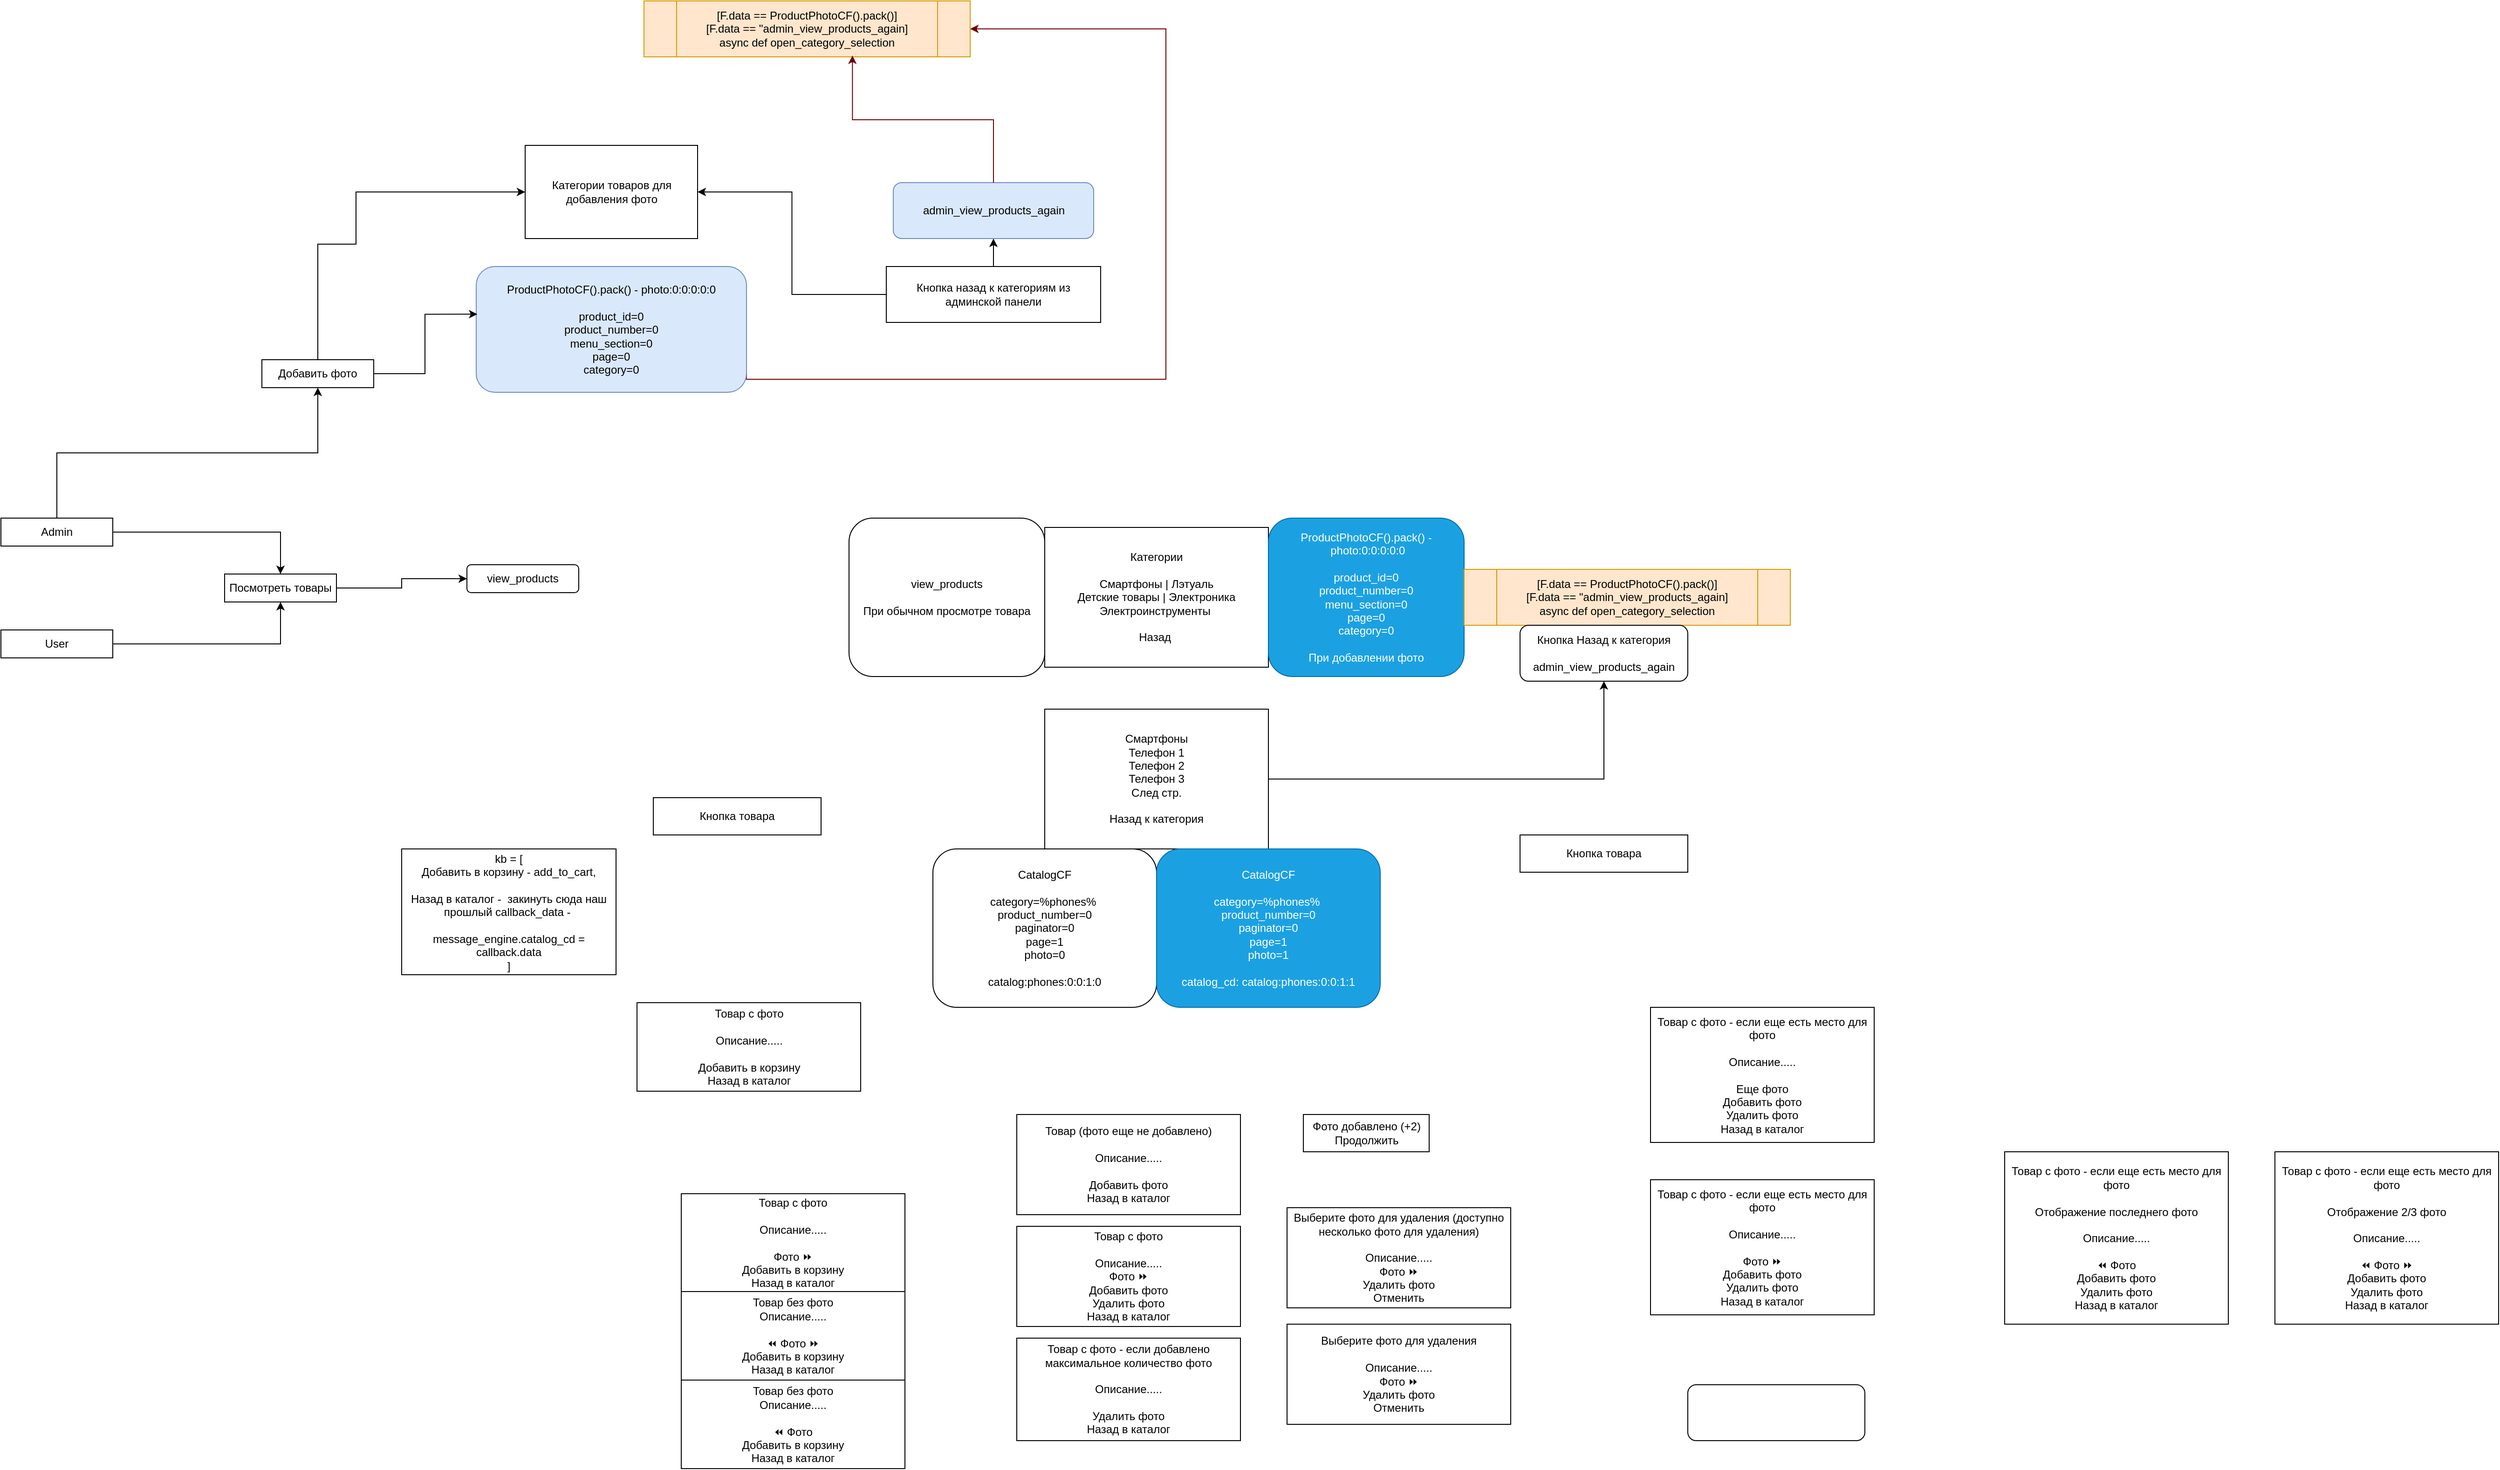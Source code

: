 <mxfile version="24.0.7" type="github">
  <diagram name="Page-1" id="b520641d-4fe3-3701-9064-5fc419738815">
    <mxGraphModel dx="1105" dy="1430" grid="1" gridSize="10" guides="1" tooltips="1" connect="1" arrows="1" fold="1" page="1" pageScale="1" pageWidth="1100" pageHeight="850" background="none" math="0" shadow="0">
      <root>
        <mxCell id="0" />
        <mxCell id="1" parent="0" />
        <mxCell id="ZS3xe6GgBJdOie5ZOIFw-5" style="edgeStyle=orthogonalEdgeStyle;rounded=0;orthogonalLoop=1;jettySize=auto;html=1;entryX=0.5;entryY=0;entryDx=0;entryDy=0;" edge="1" parent="1" source="ZS3xe6GgBJdOie5ZOIFw-1" target="ZS3xe6GgBJdOie5ZOIFw-3">
          <mxGeometry relative="1" as="geometry" />
        </mxCell>
        <mxCell id="ZS3xe6GgBJdOie5ZOIFw-10" style="edgeStyle=orthogonalEdgeStyle;rounded=0;orthogonalLoop=1;jettySize=auto;html=1;exitX=0.5;exitY=0;exitDx=0;exitDy=0;" edge="1" parent="1" source="ZS3xe6GgBJdOie5ZOIFw-1" target="ZS3xe6GgBJdOie5ZOIFw-4">
          <mxGeometry relative="1" as="geometry" />
        </mxCell>
        <mxCell id="ZS3xe6GgBJdOie5ZOIFw-1" value="Admin" style="rounded=0;whiteSpace=wrap;html=1;" vertex="1" parent="1">
          <mxGeometry x="70" y="70" width="120" height="30" as="geometry" />
        </mxCell>
        <mxCell id="ZS3xe6GgBJdOie5ZOIFw-7" style="edgeStyle=orthogonalEdgeStyle;rounded=0;orthogonalLoop=1;jettySize=auto;html=1;exitX=1;exitY=0.5;exitDx=0;exitDy=0;entryX=0.5;entryY=1;entryDx=0;entryDy=0;" edge="1" parent="1" source="ZS3xe6GgBJdOie5ZOIFw-2" target="ZS3xe6GgBJdOie5ZOIFw-3">
          <mxGeometry relative="1" as="geometry" />
        </mxCell>
        <mxCell id="ZS3xe6GgBJdOie5ZOIFw-2" value="User" style="rounded=0;whiteSpace=wrap;html=1;" vertex="1" parent="1">
          <mxGeometry x="70" y="190" width="120" height="30" as="geometry" />
        </mxCell>
        <mxCell id="ZS3xe6GgBJdOie5ZOIFw-14" style="edgeStyle=orthogonalEdgeStyle;rounded=0;orthogonalLoop=1;jettySize=auto;html=1;entryX=0;entryY=0.5;entryDx=0;entryDy=0;" edge="1" parent="1" source="ZS3xe6GgBJdOie5ZOIFw-3" target="ZS3xe6GgBJdOie5ZOIFw-8">
          <mxGeometry relative="1" as="geometry" />
        </mxCell>
        <mxCell id="ZS3xe6GgBJdOie5ZOIFw-3" value="Посмотреть товары" style="rounded=0;whiteSpace=wrap;html=1;" vertex="1" parent="1">
          <mxGeometry x="310" y="130" width="120" height="30" as="geometry" />
        </mxCell>
        <mxCell id="ZS3xe6GgBJdOie5ZOIFw-17" style="edgeStyle=orthogonalEdgeStyle;rounded=0;orthogonalLoop=1;jettySize=auto;html=1;exitX=0.5;exitY=0;exitDx=0;exitDy=0;" edge="1" parent="1" source="ZS3xe6GgBJdOie5ZOIFw-4" target="ZS3xe6GgBJdOie5ZOIFw-16">
          <mxGeometry relative="1" as="geometry">
            <mxPoint x="450" y="-350" as="targetPoint" />
            <Array as="points">
              <mxPoint x="410" y="-224" />
              <mxPoint x="451" y="-224" />
              <mxPoint x="451" y="-280" />
            </Array>
          </mxGeometry>
        </mxCell>
        <mxCell id="ZS3xe6GgBJdOie5ZOIFw-4" value="Добавить фото" style="rounded=0;whiteSpace=wrap;html=1;" vertex="1" parent="1">
          <mxGeometry x="350" y="-100" width="120" height="30" as="geometry" />
        </mxCell>
        <mxCell id="ZS3xe6GgBJdOie5ZOIFw-8" value="view_products" style="rounded=1;whiteSpace=wrap;html=1;" vertex="1" parent="1">
          <mxGeometry x="570" y="120" width="120" height="30" as="geometry" />
        </mxCell>
        <mxCell id="ZS3xe6GgBJdOie5ZOIFw-23" style="edgeStyle=orthogonalEdgeStyle;rounded=0;orthogonalLoop=1;jettySize=auto;html=1;exitX=1;exitY=0.5;exitDx=0;exitDy=0;entryX=1;entryY=0.5;entryDx=0;entryDy=0;fillColor=#a20025;strokeColor=#6F0000;" edge="1" parent="1" source="ZS3xe6GgBJdOie5ZOIFw-11" target="ZS3xe6GgBJdOie5ZOIFw-18">
          <mxGeometry relative="1" as="geometry">
            <mxPoint x="1310" y="-450" as="targetPoint" />
            <Array as="points">
              <mxPoint x="870" y="-79" />
              <mxPoint x="1320" y="-79" />
              <mxPoint x="1320" y="-455" />
            </Array>
          </mxGeometry>
        </mxCell>
        <mxCell id="ZS3xe6GgBJdOie5ZOIFw-11" value="ProductPhotoCF().pack() -&amp;nbsp;photo:0:0:0:0:0&lt;div&gt;&lt;br&gt;&lt;/div&gt;&lt;div&gt;product_id=0&lt;/div&gt;&lt;div&gt;product_number=0&lt;/div&gt;&lt;div&gt;menu_section=0&lt;/div&gt;&lt;div&gt;page=0&lt;/div&gt;&lt;div&gt;category=0&lt;/div&gt;" style="rounded=1;whiteSpace=wrap;html=1;fillColor=#dae8fc;strokeColor=#6c8ebf;" vertex="1" parent="1">
          <mxGeometry x="580" y="-200" width="290" height="135" as="geometry" />
        </mxCell>
        <mxCell id="ZS3xe6GgBJdOie5ZOIFw-13" style="edgeStyle=orthogonalEdgeStyle;rounded=0;orthogonalLoop=1;jettySize=auto;html=1;exitX=1;exitY=0.5;exitDx=0;exitDy=0;entryX=0.004;entryY=0.379;entryDx=0;entryDy=0;entryPerimeter=0;" edge="1" parent="1" source="ZS3xe6GgBJdOie5ZOIFw-4" target="ZS3xe6GgBJdOie5ZOIFw-11">
          <mxGeometry relative="1" as="geometry" />
        </mxCell>
        <mxCell id="ZS3xe6GgBJdOie5ZOIFw-20" style="edgeStyle=orthogonalEdgeStyle;rounded=0;orthogonalLoop=1;jettySize=auto;html=1;entryX=0.5;entryY=1;entryDx=0;entryDy=0;" edge="1" parent="1" source="ZS3xe6GgBJdOie5ZOIFw-15" target="ZS3xe6GgBJdOie5ZOIFw-19">
          <mxGeometry relative="1" as="geometry" />
        </mxCell>
        <mxCell id="ZS3xe6GgBJdOie5ZOIFw-21" style="edgeStyle=orthogonalEdgeStyle;rounded=0;orthogonalLoop=1;jettySize=auto;html=1;exitX=0;exitY=0.5;exitDx=0;exitDy=0;entryX=1;entryY=0.5;entryDx=0;entryDy=0;" edge="1" parent="1" source="ZS3xe6GgBJdOie5ZOIFw-15" target="ZS3xe6GgBJdOie5ZOIFw-16">
          <mxGeometry relative="1" as="geometry" />
        </mxCell>
        <mxCell id="ZS3xe6GgBJdOie5ZOIFw-15" value="Кнопка назад к категориям из админской панели" style="rounded=0;whiteSpace=wrap;html=1;" vertex="1" parent="1">
          <mxGeometry x="1020" y="-200" width="230" height="60" as="geometry" />
        </mxCell>
        <mxCell id="ZS3xe6GgBJdOie5ZOIFw-16" value="Категории товаров для добавления фото" style="rounded=0;whiteSpace=wrap;html=1;" vertex="1" parent="1">
          <mxGeometry x="632.5" y="-330" width="185" height="100" as="geometry" />
        </mxCell>
        <mxCell id="ZS3xe6GgBJdOie5ZOIFw-18" value="&lt;div&gt;[F.data == ProductPhotoCF().pack()]&lt;/div&gt;&lt;div&gt;[F.data == &quot;admin_view_products_again]&lt;/div&gt;async def open_category_selection" style="shape=process;whiteSpace=wrap;html=1;backgroundOutline=1;fillColor=#ffe6cc;strokeColor=#d79b00;" vertex="1" parent="1">
          <mxGeometry x="760" y="-485" width="350" height="60" as="geometry" />
        </mxCell>
        <mxCell id="ZS3xe6GgBJdOie5ZOIFw-19" value="admin_view_products_again" style="rounded=1;whiteSpace=wrap;html=1;fillColor=#dae8fc;strokeColor=#6c8ebf;" vertex="1" parent="1">
          <mxGeometry x="1027.5" y="-290" width="215" height="60" as="geometry" />
        </mxCell>
        <mxCell id="ZS3xe6GgBJdOie5ZOIFw-22" style="edgeStyle=orthogonalEdgeStyle;rounded=0;orthogonalLoop=1;jettySize=auto;html=1;entryX=0.639;entryY=0.977;entryDx=0;entryDy=0;entryPerimeter=0;fillColor=#a20025;strokeColor=#6F0000;" edge="1" parent="1" source="ZS3xe6GgBJdOie5ZOIFw-19" target="ZS3xe6GgBJdOie5ZOIFw-18">
          <mxGeometry relative="1" as="geometry" />
        </mxCell>
        <mxCell id="ZS3xe6GgBJdOie5ZOIFw-24" value="Категории&lt;div&gt;&lt;br&gt;&lt;/div&gt;&lt;div&gt;Смартфоны | Лэтуаль&lt;/div&gt;&lt;div&gt;Детские товары | Электроника&lt;/div&gt;&lt;div&gt;Электроинструменты&amp;nbsp;&lt;/div&gt;&lt;div&gt;&lt;br&gt;&lt;/div&gt;&lt;div&gt;Назад&amp;nbsp;&lt;/div&gt;" style="rounded=0;whiteSpace=wrap;html=1;" vertex="1" parent="1">
          <mxGeometry x="1190" y="80" width="240" height="150" as="geometry" />
        </mxCell>
        <mxCell id="ZS3xe6GgBJdOie5ZOIFw-25" value="ProductPhotoCF().pack() -&amp;nbsp;photo:0:0:0:0:0&lt;div&gt;&lt;br&gt;&lt;/div&gt;&lt;div&gt;product_id=0&lt;/div&gt;&lt;div&gt;product_number=0&lt;/div&gt;&lt;div&gt;menu_section=0&lt;/div&gt;&lt;div&gt;page=0&lt;/div&gt;&lt;div&gt;category=0&lt;/div&gt;&lt;div&gt;&lt;br&gt;&lt;/div&gt;&lt;div&gt;При добавлении фото&lt;/div&gt;" style="rounded=1;whiteSpace=wrap;html=1;fillColor=#1ba1e2;fontColor=#ffffff;strokeColor=#006EAF;" vertex="1" parent="1">
          <mxGeometry x="1430" y="70" width="210" height="170" as="geometry" />
        </mxCell>
        <mxCell id="ZS3xe6GgBJdOie5ZOIFw-26" value="view_products&lt;div&gt;&lt;br&gt;&lt;/div&gt;&lt;div&gt;При обычном просмотре товара&lt;/div&gt;" style="rounded=1;whiteSpace=wrap;html=1;" vertex="1" parent="1">
          <mxGeometry x="980" y="70" width="210" height="170" as="geometry" />
        </mxCell>
        <mxCell id="ZS3xe6GgBJdOie5ZOIFw-30" style="edgeStyle=orthogonalEdgeStyle;rounded=0;orthogonalLoop=1;jettySize=auto;html=1;" edge="1" parent="1" source="ZS3xe6GgBJdOie5ZOIFw-28" target="ZS3xe6GgBJdOie5ZOIFw-31">
          <mxGeometry relative="1" as="geometry">
            <mxPoint x="1570" y="350" as="targetPoint" />
          </mxGeometry>
        </mxCell>
        <mxCell id="ZS3xe6GgBJdOie5ZOIFw-28" value="Смартфоны&lt;div&gt;Телефон 1&lt;/div&gt;&lt;div&gt;Телефон 2&lt;/div&gt;&lt;div&gt;Телефон 3&lt;/div&gt;&lt;div&gt;След стр.&lt;/div&gt;&lt;div&gt;&amp;nbsp;&lt;/div&gt;&lt;div&gt;Назад к категория&lt;/div&gt;" style="rounded=0;whiteSpace=wrap;html=1;" vertex="1" parent="1">
          <mxGeometry x="1190" y="275" width="240" height="150" as="geometry" />
        </mxCell>
        <mxCell id="ZS3xe6GgBJdOie5ZOIFw-29" value="&lt;div&gt;[F.data == ProductPhotoCF().pack()]&lt;/div&gt;&lt;div&gt;[F.data == &quot;admin_view_products_again]&lt;/div&gt;async def open_category_selection" style="shape=process;whiteSpace=wrap;html=1;backgroundOutline=1;fillColor=#ffe6cc;strokeColor=#d79b00;" vertex="1" parent="1">
          <mxGeometry x="1640" y="125" width="350" height="60" as="geometry" />
        </mxCell>
        <mxCell id="ZS3xe6GgBJdOie5ZOIFw-31" value="&lt;div&gt;Кнопка Назад к категория&lt;/div&gt;&lt;div&gt;&lt;br&gt;&lt;/div&gt;admin_view_products_again" style="rounded=1;whiteSpace=wrap;html=1;" vertex="1" parent="1">
          <mxGeometry x="1700" y="185" width="180" height="60" as="geometry" />
        </mxCell>
        <mxCell id="ZS3xe6GgBJdOie5ZOIFw-32" value="CatalogCF&lt;div&gt;&lt;br&gt;&lt;/div&gt;&lt;div&gt;category=%phones%&amp;nbsp;&lt;/div&gt;&lt;div&gt;product_number=0&lt;/div&gt;&lt;div&gt;paginator=0&lt;/div&gt;&lt;div&gt;page=1&lt;/div&gt;&lt;div&gt;photo=0&lt;/div&gt;&lt;div&gt;&lt;br&gt;&lt;/div&gt;&lt;div&gt;catalog:phones:0:0:1:0&lt;br&gt;&lt;/div&gt;" style="rounded=1;whiteSpace=wrap;html=1;" vertex="1" parent="1">
          <mxGeometry x="1070" y="425" width="240" height="170" as="geometry" />
        </mxCell>
        <mxCell id="ZS3xe6GgBJdOie5ZOIFw-33" value="CatalogCF&lt;div&gt;&lt;br&gt;&lt;/div&gt;&lt;div&gt;category=%phones%&amp;nbsp;&lt;/div&gt;&lt;div&gt;product_number=0&lt;/div&gt;&lt;div&gt;paginator=0&lt;/div&gt;&lt;div&gt;page=1&lt;/div&gt;&lt;div&gt;photo=1&lt;/div&gt;&lt;div&gt;&lt;br&gt;&lt;/div&gt;&lt;div&gt;catalog_cd: catalog:phones:0:0:1:1&lt;br&gt;&lt;/div&gt;" style="rounded=1;whiteSpace=wrap;html=1;fillColor=#1ba1e2;fontColor=#ffffff;strokeColor=#006EAF;" vertex="1" parent="1">
          <mxGeometry x="1310" y="425" width="240" height="170" as="geometry" />
        </mxCell>
        <mxCell id="ZS3xe6GgBJdOie5ZOIFw-34" value="Товар без фото&lt;div&gt;Описание.....&lt;/div&gt;&lt;div&gt;&lt;br&gt;&lt;/div&gt;&lt;div&gt;⏪ Фото ⏩&lt;/div&gt;&lt;div&gt;Добавить в корзину&lt;/div&gt;&lt;div&gt;Назад в каталог&lt;/div&gt;" style="rounded=0;whiteSpace=wrap;html=1;" vertex="1" parent="1">
          <mxGeometry x="800" y="900" width="240" height="95" as="geometry" />
        </mxCell>
        <mxCell id="ZS3xe6GgBJdOie5ZOIFw-35" value="Товар с фото&lt;div&gt;&lt;br&gt;&lt;div&gt;Описание.....&lt;/div&gt;&lt;div&gt;&lt;br&gt;&lt;/div&gt;&lt;div&gt;Добавить в корзину&lt;/div&gt;&lt;div&gt;Назад в каталог&lt;/div&gt;&lt;/div&gt;" style="rounded=0;whiteSpace=wrap;html=1;" vertex="1" parent="1">
          <mxGeometry x="752.5" y="590" width="240" height="95" as="geometry" />
        </mxCell>
        <mxCell id="ZS3xe6GgBJdOie5ZOIFw-36" value="Товар с фото&lt;div&gt;&lt;br&gt;&lt;div&gt;Описание.....&lt;/div&gt;&lt;div&gt;Фото ⏩&lt;/div&gt;&lt;div&gt;Добавить фото&lt;/div&gt;&lt;div&gt;Удалить фото&lt;/div&gt;&lt;div&gt;Назад в каталог&lt;/div&gt;&lt;/div&gt;" style="rounded=0;whiteSpace=wrap;html=1;" vertex="1" parent="1">
          <mxGeometry x="1160" y="830" width="240" height="107.5" as="geometry" />
        </mxCell>
        <mxCell id="ZS3xe6GgBJdOie5ZOIFw-37" value="Товар с фото - если добавлено максимальное количество фото&lt;div&gt;&lt;br&gt;&lt;div&gt;Описание.....&lt;/div&gt;&lt;div&gt;&lt;br&gt;&lt;/div&gt;&lt;div&gt;Удалить фото&lt;/div&gt;&lt;div&gt;Назад в каталог&lt;/div&gt;&lt;/div&gt;" style="rounded=0;whiteSpace=wrap;html=1;" vertex="1" parent="1">
          <mxGeometry x="1160" y="950" width="240" height="110" as="geometry" />
        </mxCell>
        <mxCell id="ZS3xe6GgBJdOie5ZOIFw-38" value="Товар с фото - если еще есть место для фото&lt;div&gt;&lt;br&gt;&lt;div&gt;Описание.....&lt;/div&gt;&lt;div&gt;&lt;br&gt;&lt;/div&gt;&lt;div&gt;Еще фото&lt;/div&gt;&lt;div&gt;Добавить фото&lt;/div&gt;&lt;div&gt;Удалить фото&lt;/div&gt;&lt;div&gt;Назад в каталог&lt;/div&gt;&lt;/div&gt;" style="rounded=0;whiteSpace=wrap;html=1;" vertex="1" parent="1">
          <mxGeometry x="1840" y="595" width="240" height="145" as="geometry" />
        </mxCell>
        <mxCell id="ZS3xe6GgBJdOie5ZOIFw-40" value="" style="rounded=1;whiteSpace=wrap;html=1;" vertex="1" parent="1">
          <mxGeometry x="1880" y="1000" width="190" height="60" as="geometry" />
        </mxCell>
        <mxCell id="ZS3xe6GgBJdOie5ZOIFw-41" value="Кнопка товара" style="rounded=0;whiteSpace=wrap;html=1;" vertex="1" parent="1">
          <mxGeometry x="770" y="370" width="180" height="40" as="geometry" />
        </mxCell>
        <mxCell id="ZS3xe6GgBJdOie5ZOIFw-42" value="kb = [&lt;div&gt;Добавить в корзину - add_to_cart,&lt;/div&gt;&lt;div&gt;&lt;br&gt;&lt;/div&gt;&lt;div&gt;Назад в каталог -&amp;nbsp; закинуть сюда наш прошлый callback_data -&amp;nbsp;&lt;/div&gt;&lt;div&gt;&lt;br&gt;&lt;/div&gt;&lt;div&gt;message_engine.catalog_cd = callback.data&lt;/div&gt;&lt;div&gt;]&lt;/div&gt;" style="rounded=0;whiteSpace=wrap;html=1;" vertex="1" parent="1">
          <mxGeometry x="500" y="425" width="230" height="135" as="geometry" />
        </mxCell>
        <mxCell id="ZS3xe6GgBJdOie5ZOIFw-43" value="Кнопка товара" style="rounded=0;whiteSpace=wrap;html=1;" vertex="1" parent="1">
          <mxGeometry x="1700" y="410" width="180" height="40" as="geometry" />
        </mxCell>
        <mxCell id="ZS3xe6GgBJdOie5ZOIFw-44" value="Товар с фото&lt;div&gt;&lt;br&gt;&lt;div&gt;Описание.....&lt;/div&gt;&lt;div&gt;&lt;br&gt;&lt;/div&gt;&lt;div&gt;Фото ⏩&lt;/div&gt;&lt;div&gt;Добавить в корзину&lt;/div&gt;&lt;div&gt;Назад в каталог&lt;/div&gt;&lt;/div&gt;" style="rounded=0;whiteSpace=wrap;html=1;" vertex="1" parent="1">
          <mxGeometry x="800" y="795" width="240" height="105" as="geometry" />
        </mxCell>
        <mxCell id="ZS3xe6GgBJdOie5ZOIFw-45" value="Фото добавлено (+2)&lt;div&gt;Продолжить&lt;/div&gt;" style="rounded=0;whiteSpace=wrap;html=1;" vertex="1" parent="1">
          <mxGeometry x="1467.5" y="710" width="135" height="40" as="geometry" />
        </mxCell>
        <mxCell id="ZS3xe6GgBJdOie5ZOIFw-46" value="Товар с фото - если еще есть место для фото&lt;div&gt;&lt;br&gt;&lt;div&gt;Описание.....&lt;/div&gt;&lt;div&gt;&lt;br&gt;&lt;/div&gt;&lt;div&gt;Фото ⏩&lt;/div&gt;&lt;div&gt;Добавить фото&lt;/div&gt;&lt;div&gt;Удалить фото&lt;/div&gt;&lt;div&gt;Назад в каталог&lt;/div&gt;&lt;/div&gt;" style="rounded=0;whiteSpace=wrap;html=1;" vertex="1" parent="1">
          <mxGeometry x="1840" y="780" width="240" height="145" as="geometry" />
        </mxCell>
        <mxCell id="ZS3xe6GgBJdOie5ZOIFw-47" value="Товар с фото - если еще есть место для фото&lt;div&gt;&lt;br&gt;&lt;/div&gt;&lt;div&gt;Отображение последнего фото&lt;br&gt;&lt;div&gt;&lt;br&gt;&lt;div&gt;Описание.....&lt;/div&gt;&lt;div&gt;&lt;br&gt;&lt;/div&gt;&lt;div&gt;⏪ Фото&lt;/div&gt;&lt;div&gt;Добавить фото&lt;/div&gt;&lt;div&gt;Удалить фото&lt;/div&gt;&lt;div&gt;Назад в каталог&lt;/div&gt;&lt;/div&gt;&lt;/div&gt;" style="rounded=0;whiteSpace=wrap;html=1;" vertex="1" parent="1">
          <mxGeometry x="2220" y="750" width="240" height="185" as="geometry" />
        </mxCell>
        <mxCell id="ZS3xe6GgBJdOie5ZOIFw-48" value="Товар с фото - если еще есть место для фото&lt;div&gt;&lt;br&gt;&lt;/div&gt;&lt;div&gt;Отображение 2/3 фото&lt;br&gt;&lt;div&gt;&lt;br&gt;&lt;div&gt;Описание.....&lt;/div&gt;&lt;div&gt;&lt;br&gt;&lt;/div&gt;&lt;div&gt;⏪ Фото ⏩&lt;/div&gt;&lt;div&gt;Добавить фото&lt;/div&gt;&lt;div&gt;Удалить фото&lt;/div&gt;&lt;div&gt;Назад в каталог&lt;/div&gt;&lt;/div&gt;&lt;/div&gt;" style="rounded=0;whiteSpace=wrap;html=1;" vertex="1" parent="1">
          <mxGeometry x="2510" y="750" width="240" height="185" as="geometry" />
        </mxCell>
        <mxCell id="ZS3xe6GgBJdOie5ZOIFw-49" value="Товар без фото&lt;div&gt;Описание.....&lt;/div&gt;&lt;div&gt;&lt;br&gt;&lt;/div&gt;&lt;div&gt;⏪ Фото&lt;/div&gt;&lt;div&gt;Добавить в корзину&lt;/div&gt;&lt;div&gt;Назад в каталог&lt;/div&gt;" style="rounded=0;whiteSpace=wrap;html=1;" vertex="1" parent="1">
          <mxGeometry x="800" y="995" width="240" height="95" as="geometry" />
        </mxCell>
        <mxCell id="ZS3xe6GgBJdOie5ZOIFw-50" value="Товар (фото еще не добавлено)&lt;div&gt;&lt;br&gt;&lt;div&gt;Описание.....&lt;/div&gt;&lt;div&gt;&lt;br&gt;&lt;/div&gt;&lt;div&gt;Добавить фото&lt;/div&gt;&lt;div&gt;Назад в каталог&lt;/div&gt;&lt;/div&gt;" style="rounded=0;whiteSpace=wrap;html=1;" vertex="1" parent="1">
          <mxGeometry x="1160" y="710" width="240" height="107.5" as="geometry" />
        </mxCell>
        <mxCell id="ZS3xe6GgBJdOie5ZOIFw-51" value="&lt;div&gt;Выберите фото для удаления (доступно несколько фото для удаления)&lt;/div&gt;&lt;div&gt;&lt;br&gt;&lt;div&gt;Описание.....&lt;/div&gt;&lt;div&gt;Фото ⏩&lt;/div&gt;&lt;div&gt;Удалить фото&lt;/div&gt;&lt;div&gt;Отменить&lt;/div&gt;&lt;/div&gt;" style="rounded=0;whiteSpace=wrap;html=1;" vertex="1" parent="1">
          <mxGeometry x="1450" y="810" width="240" height="107.5" as="geometry" />
        </mxCell>
        <mxCell id="ZS3xe6GgBJdOie5ZOIFw-52" value="&lt;div&gt;Выберите фото для удаления&lt;/div&gt;&lt;div&gt;&lt;br&gt;&lt;div&gt;Описание.....&lt;/div&gt;&lt;div&gt;Фото ⏩&lt;/div&gt;&lt;div&gt;Удалить фото&lt;/div&gt;&lt;div&gt;Отменить&lt;/div&gt;&lt;/div&gt;" style="rounded=0;whiteSpace=wrap;html=1;" vertex="1" parent="1">
          <mxGeometry x="1450" y="935" width="240" height="107.5" as="geometry" />
        </mxCell>
      </root>
    </mxGraphModel>
  </diagram>
</mxfile>
